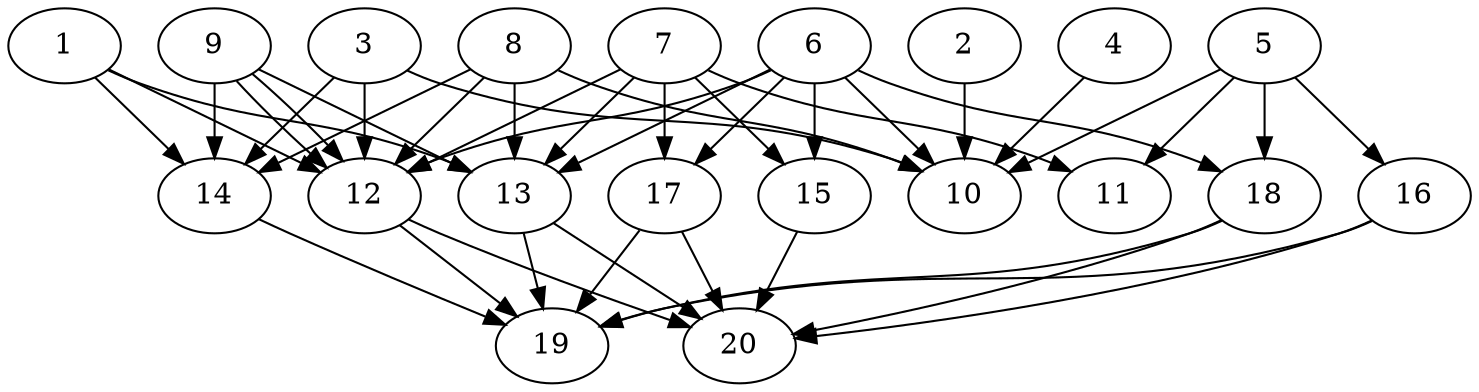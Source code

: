 // DAG automatically generated by daggen at Tue Jul 23 14:34:08 2019
// ./daggen --dot -n 20 --ccr 0.3 --fat 0.7 --regular 0.5 --density 0.8 --mindata 5242880 --maxdata 52428800 
digraph G {
  1 [size="55077547", alpha="0.10", expect_size="16523264"] 
  1 -> 12 [size ="16523264"]
  1 -> 13 [size ="16523264"]
  1 -> 14 [size ="16523264"]
  2 [size="155641173", alpha="0.15", expect_size="46692352"] 
  2 -> 10 [size ="46692352"]
  3 [size="78902613", alpha="0.11", expect_size="23670784"] 
  3 -> 10 [size ="23670784"]
  3 -> 12 [size ="23670784"]
  3 -> 14 [size ="23670784"]
  4 [size="129447253", alpha="0.10", expect_size="38834176"] 
  4 -> 10 [size ="38834176"]
  5 [size="94399147", alpha="0.11", expect_size="28319744"] 
  5 -> 10 [size ="28319744"]
  5 -> 11 [size ="28319744"]
  5 -> 16 [size ="28319744"]
  5 -> 18 [size ="28319744"]
  6 [size="93129387", alpha="0.06", expect_size="27938816"] 
  6 -> 10 [size ="27938816"]
  6 -> 12 [size ="27938816"]
  6 -> 13 [size ="27938816"]
  6 -> 15 [size ="27938816"]
  6 -> 17 [size ="27938816"]
  6 -> 18 [size ="27938816"]
  7 [size="122272427", alpha="0.20", expect_size="36681728"] 
  7 -> 11 [size ="36681728"]
  7 -> 12 [size ="36681728"]
  7 -> 13 [size ="36681728"]
  7 -> 15 [size ="36681728"]
  7 -> 17 [size ="36681728"]
  8 [size="86442667", alpha="0.12", expect_size="25932800"] 
  8 -> 10 [size ="25932800"]
  8 -> 12 [size ="25932800"]
  8 -> 13 [size ="25932800"]
  8 -> 14 [size ="25932800"]
  9 [size="46537387", alpha="0.02", expect_size="13961216"] 
  9 -> 12 [size ="13961216"]
  9 -> 12 [size ="13961216"]
  9 -> 13 [size ="13961216"]
  9 -> 14 [size ="13961216"]
  10 [size="41885013", alpha="0.16", expect_size="12565504"] 
  11 [size="154869760", alpha="0.15", expect_size="46460928"] 
  12 [size="72608427", alpha="0.10", expect_size="21782528"] 
  12 -> 19 [size ="21782528"]
  12 -> 20 [size ="21782528"]
  13 [size="30750720", alpha="0.11", expect_size="9225216"] 
  13 -> 19 [size ="9225216"]
  13 -> 20 [size ="9225216"]
  14 [size="114326187", alpha="0.15", expect_size="34297856"] 
  14 -> 19 [size ="34297856"]
  15 [size="33133227", alpha="0.05", expect_size="9939968"] 
  15 -> 20 [size ="9939968"]
  16 [size="119889920", alpha="0.02", expect_size="35966976"] 
  16 -> 19 [size ="35966976"]
  16 -> 20 [size ="35966976"]
  17 [size="163659093", alpha="0.12", expect_size="49097728"] 
  17 -> 19 [size ="49097728"]
  17 -> 20 [size ="49097728"]
  18 [size="162549760", alpha="0.13", expect_size="48764928"] 
  18 -> 19 [size ="48764928"]
  18 -> 20 [size ="48764928"]
  19 [size="96399360", alpha="0.03", expect_size="28919808"] 
  20 [size="111151787", alpha="0.07", expect_size="33345536"] 
}
